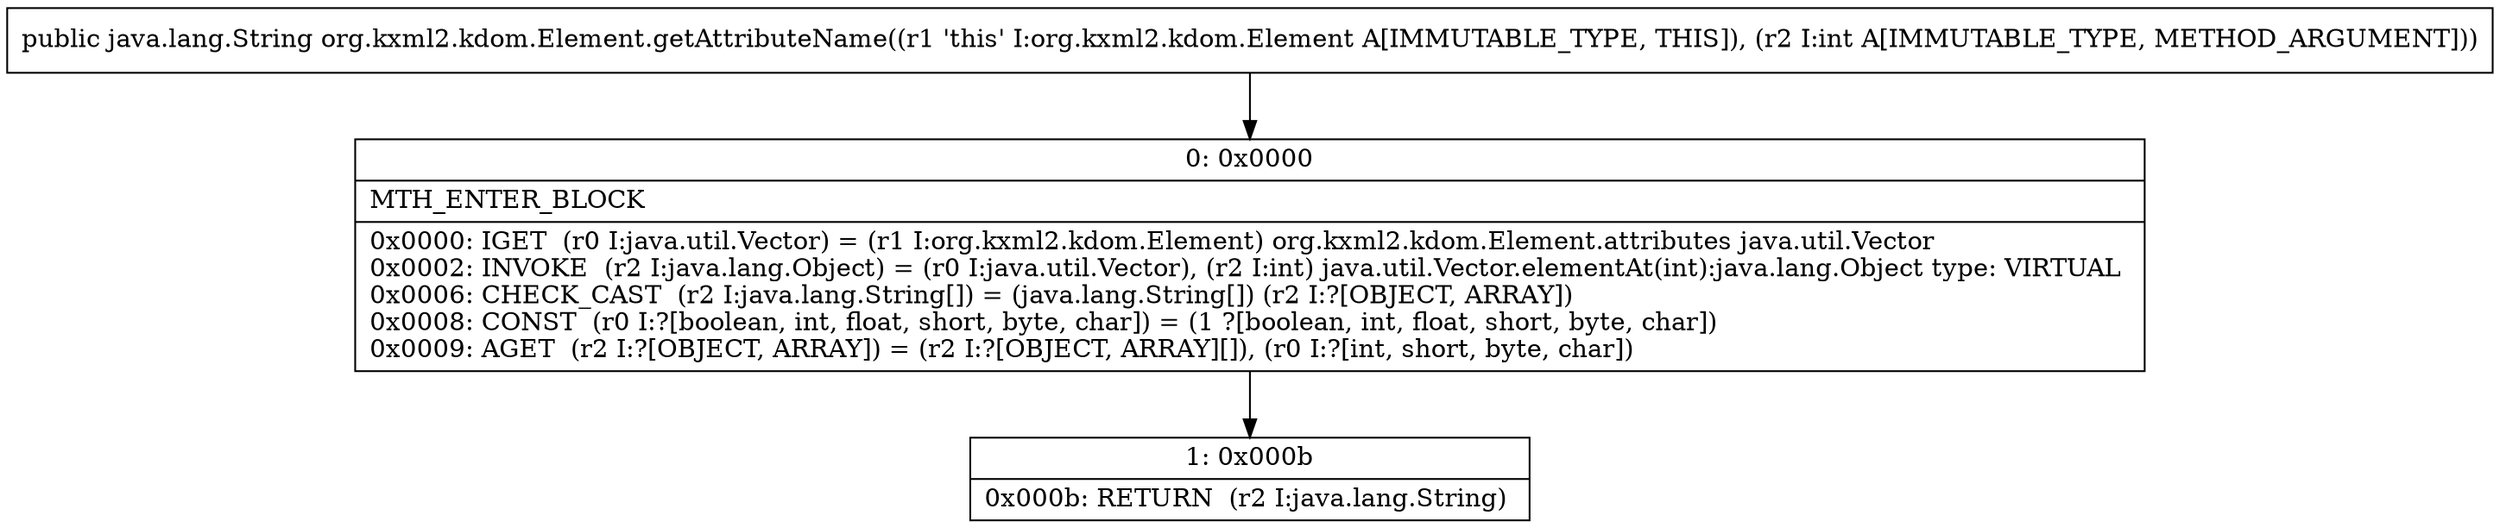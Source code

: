 digraph "CFG fororg.kxml2.kdom.Element.getAttributeName(I)Ljava\/lang\/String;" {
Node_0 [shape=record,label="{0\:\ 0x0000|MTH_ENTER_BLOCK\l|0x0000: IGET  (r0 I:java.util.Vector) = (r1 I:org.kxml2.kdom.Element) org.kxml2.kdom.Element.attributes java.util.Vector \l0x0002: INVOKE  (r2 I:java.lang.Object) = (r0 I:java.util.Vector), (r2 I:int) java.util.Vector.elementAt(int):java.lang.Object type: VIRTUAL \l0x0006: CHECK_CAST  (r2 I:java.lang.String[]) = (java.lang.String[]) (r2 I:?[OBJECT, ARRAY]) \l0x0008: CONST  (r0 I:?[boolean, int, float, short, byte, char]) = (1 ?[boolean, int, float, short, byte, char]) \l0x0009: AGET  (r2 I:?[OBJECT, ARRAY]) = (r2 I:?[OBJECT, ARRAY][]), (r0 I:?[int, short, byte, char]) \l}"];
Node_1 [shape=record,label="{1\:\ 0x000b|0x000b: RETURN  (r2 I:java.lang.String) \l}"];
MethodNode[shape=record,label="{public java.lang.String org.kxml2.kdom.Element.getAttributeName((r1 'this' I:org.kxml2.kdom.Element A[IMMUTABLE_TYPE, THIS]), (r2 I:int A[IMMUTABLE_TYPE, METHOD_ARGUMENT])) }"];
MethodNode -> Node_0;
Node_0 -> Node_1;
}

